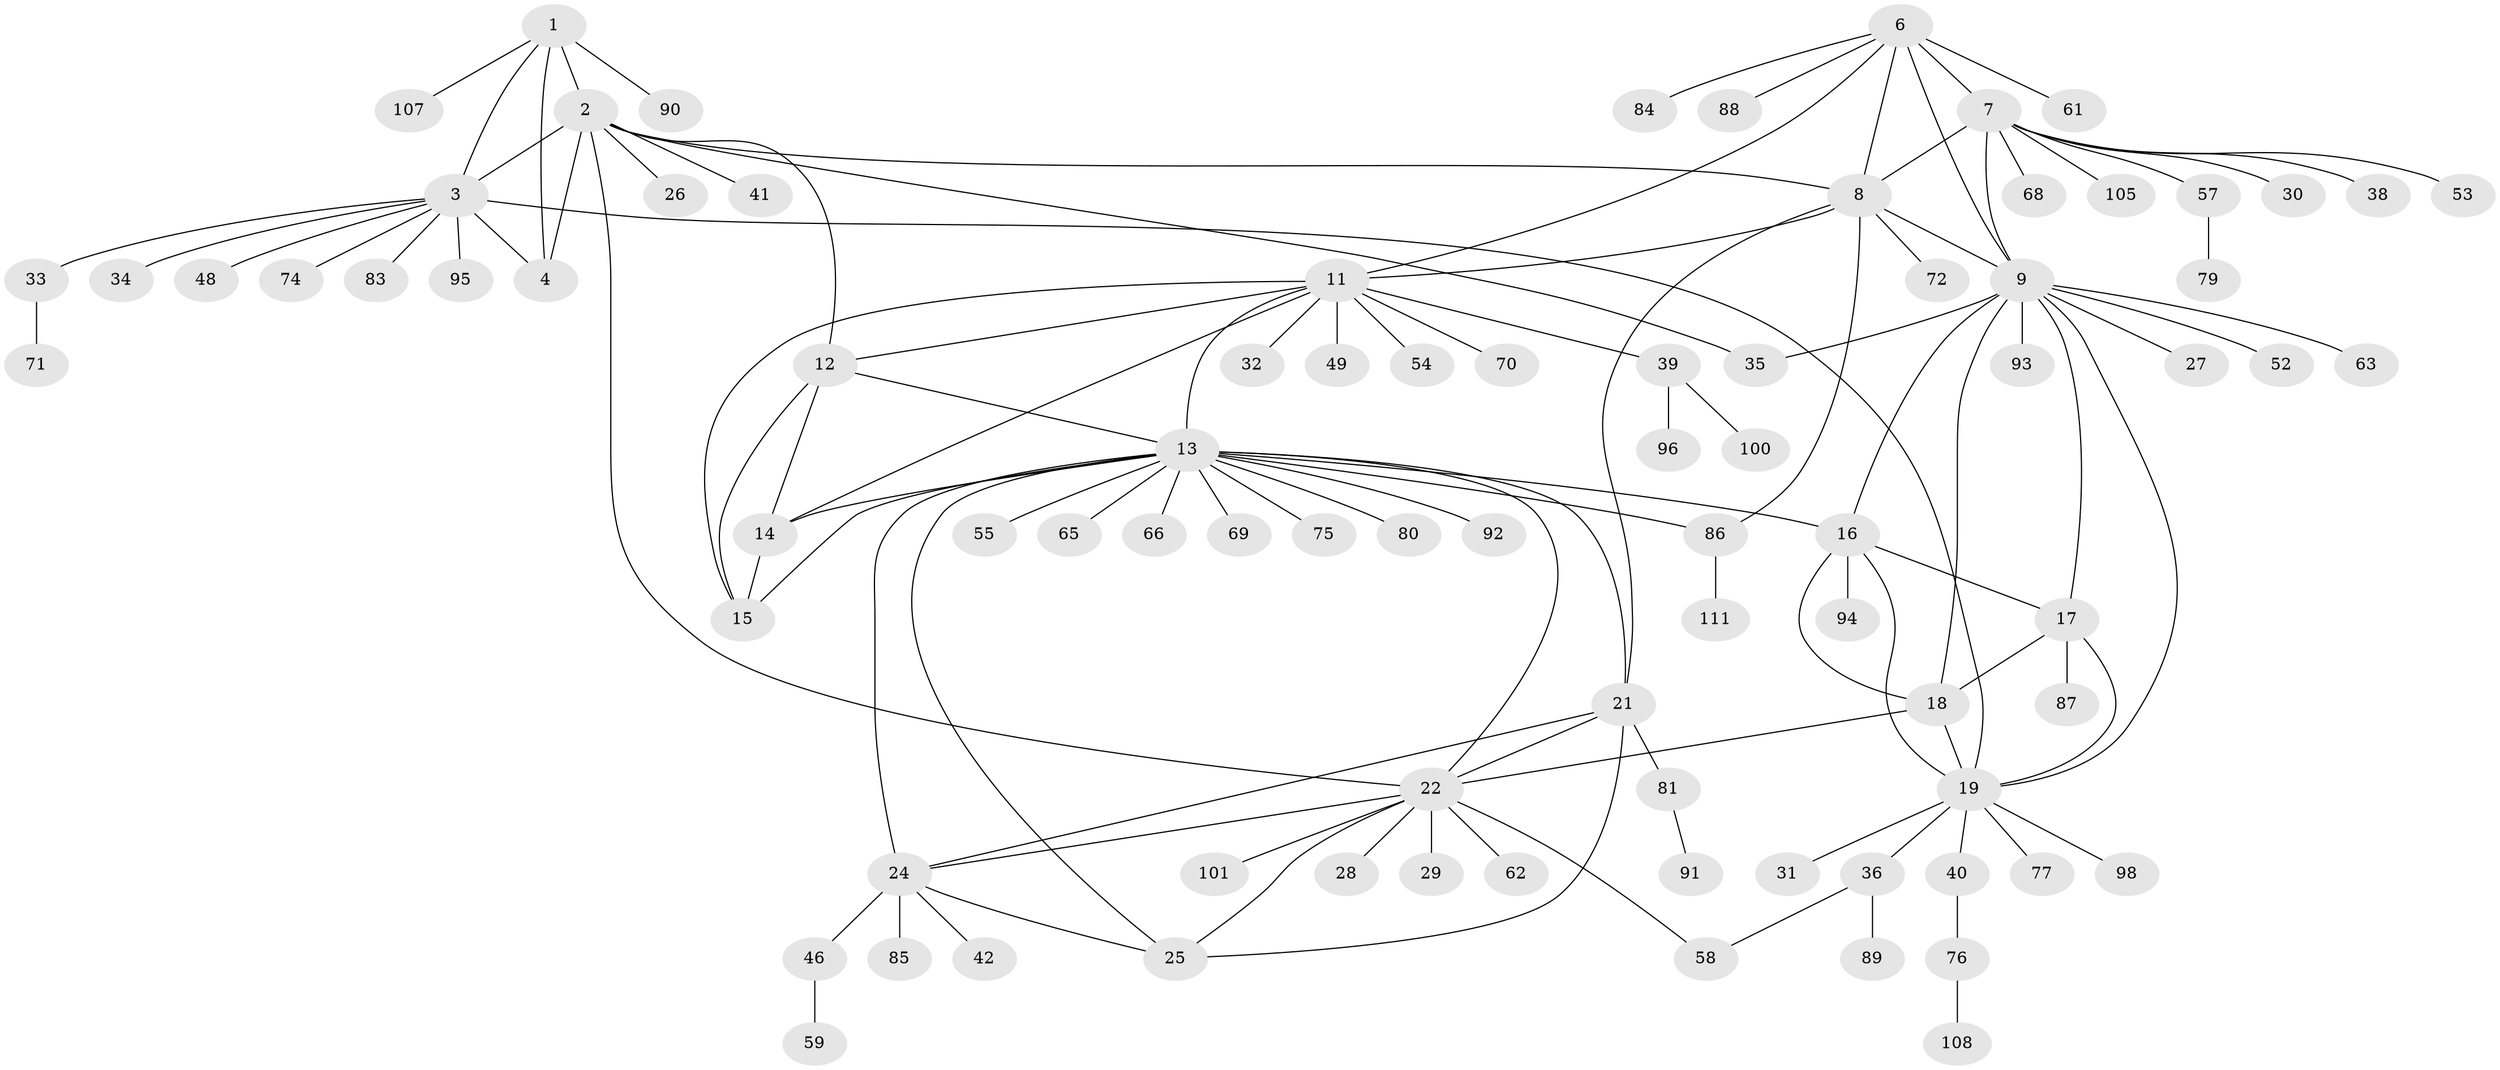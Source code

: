 // Generated by graph-tools (version 1.1) at 2025/24/03/03/25 07:24:10]
// undirected, 85 vertices, 118 edges
graph export_dot {
graph [start="1"]
  node [color=gray90,style=filled];
  1 [super="+99"];
  2 [super="+5"];
  3 [super="+47"];
  4 [super="+37"];
  6;
  7 [super="+10"];
  8 [super="+44"];
  9 [super="+20"];
  11 [super="+51"];
  12 [super="+50"];
  13 [super="+23"];
  14;
  15;
  16 [super="+82"];
  17 [super="+56"];
  18;
  19 [super="+64"];
  21 [super="+67"];
  22 [super="+60"];
  24 [super="+45"];
  25;
  26 [super="+104"];
  27;
  28;
  29;
  30 [super="+110"];
  31;
  32;
  33 [super="+43"];
  34;
  35 [super="+73"];
  36;
  38;
  39 [super="+78"];
  40;
  41;
  42;
  46;
  48;
  49;
  52;
  53;
  54;
  55;
  57 [super="+103"];
  58 [super="+106"];
  59;
  61;
  62;
  63;
  65;
  66;
  68;
  69;
  70;
  71;
  72;
  74 [super="+97"];
  75;
  76;
  77;
  79;
  80;
  81;
  83;
  84;
  85;
  86 [super="+102"];
  87 [super="+109"];
  88;
  89;
  90;
  91;
  92;
  93;
  94;
  95;
  96;
  98;
  100;
  101;
  105;
  107;
  108;
  111;
  1 -- 2 [weight=2];
  1 -- 3;
  1 -- 4;
  1 -- 90;
  1 -- 107;
  2 -- 3 [weight=2];
  2 -- 4 [weight=2];
  2 -- 12;
  2 -- 26;
  2 -- 35;
  2 -- 8;
  2 -- 41;
  2 -- 22;
  3 -- 4;
  3 -- 19;
  3 -- 33;
  3 -- 34;
  3 -- 48;
  3 -- 74;
  3 -- 83;
  3 -- 95;
  6 -- 7 [weight=2];
  6 -- 8;
  6 -- 9;
  6 -- 11;
  6 -- 61;
  6 -- 84;
  6 -- 88;
  7 -- 8 [weight=2];
  7 -- 9 [weight=2];
  7 -- 38;
  7 -- 53;
  7 -- 57;
  7 -- 105;
  7 -- 68;
  7 -- 30;
  8 -- 9;
  8 -- 21;
  8 -- 72;
  8 -- 86;
  8 -- 11;
  9 -- 16;
  9 -- 17;
  9 -- 18;
  9 -- 19;
  9 -- 52;
  9 -- 27;
  9 -- 93;
  9 -- 63;
  9 -- 35;
  11 -- 12;
  11 -- 13;
  11 -- 14;
  11 -- 15;
  11 -- 32;
  11 -- 39;
  11 -- 49;
  11 -- 54;
  11 -- 70;
  12 -- 13;
  12 -- 14;
  12 -- 15;
  13 -- 14;
  13 -- 15;
  13 -- 16;
  13 -- 65;
  13 -- 66;
  13 -- 69;
  13 -- 75;
  13 -- 80;
  13 -- 21;
  13 -- 22;
  13 -- 86;
  13 -- 55;
  13 -- 24;
  13 -- 92;
  13 -- 25;
  14 -- 15;
  16 -- 17;
  16 -- 18;
  16 -- 19;
  16 -- 94;
  17 -- 18;
  17 -- 19;
  17 -- 87;
  18 -- 19;
  18 -- 22;
  19 -- 31;
  19 -- 36;
  19 -- 40;
  19 -- 77;
  19 -- 98;
  21 -- 22;
  21 -- 24;
  21 -- 25;
  21 -- 81;
  22 -- 24;
  22 -- 25;
  22 -- 28;
  22 -- 29;
  22 -- 58;
  22 -- 62;
  22 -- 101;
  24 -- 25;
  24 -- 42;
  24 -- 46;
  24 -- 85;
  33 -- 71;
  36 -- 58;
  36 -- 89;
  39 -- 96;
  39 -- 100;
  40 -- 76;
  46 -- 59;
  57 -- 79;
  76 -- 108;
  81 -- 91;
  86 -- 111;
}
